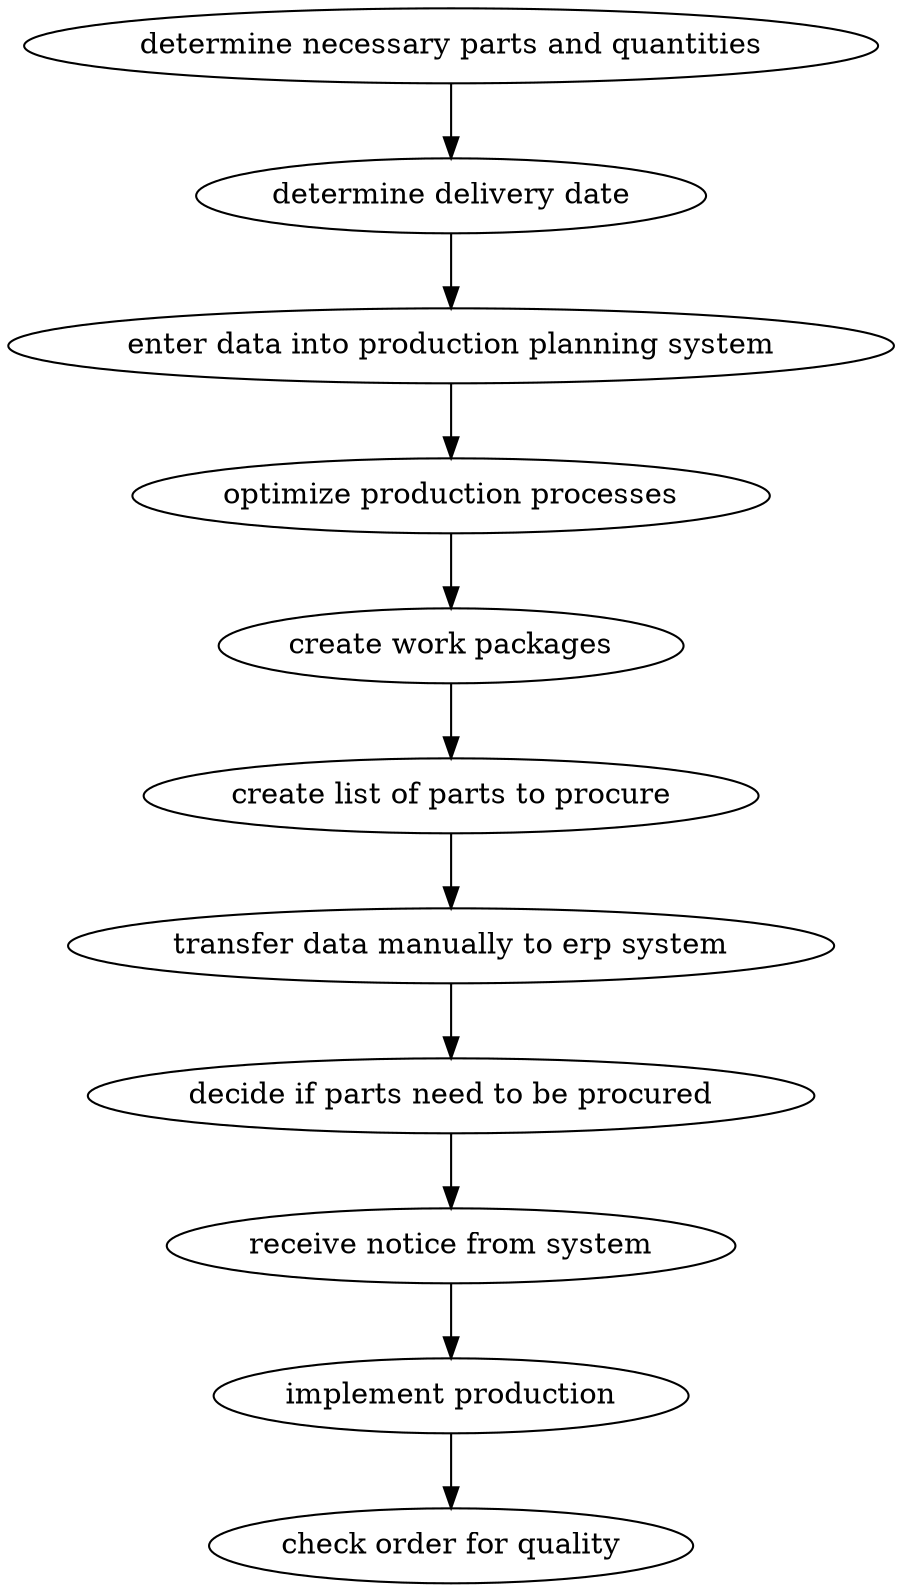 strict digraph "doc-6.3" {
	graph [name="doc-6.3"];
	"determine necessary parts and quantities"	[attrs="{'type': 'Activity', 'label': 'determine necessary parts and quantities'}"];
	"determine delivery date"	[attrs="{'type': 'Activity', 'label': 'determine delivery date'}"];
	"determine necessary parts and quantities" -> "determine delivery date"	[attrs="{'type': 'flow', 'label': 'flow'}"];
	"enter data into production planning system"	[attrs="{'type': 'Activity', 'label': 'enter data into production planning system'}"];
	"determine delivery date" -> "enter data into production planning system"	[attrs="{'type': 'flow', 'label': 'flow'}"];
	"optimize production processes"	[attrs="{'type': 'Activity', 'label': 'optimize production processes'}"];
	"enter data into production planning system" -> "optimize production processes"	[attrs="{'type': 'flow', 'label': 'flow'}"];
	"create work packages"	[attrs="{'type': 'Activity', 'label': 'create work packages'}"];
	"optimize production processes" -> "create work packages"	[attrs="{'type': 'flow', 'label': 'flow'}"];
	"create list of parts to procure"	[attrs="{'type': 'Activity', 'label': 'create list of parts to procure'}"];
	"create work packages" -> "create list of parts to procure"	[attrs="{'type': 'flow', 'label': 'flow'}"];
	"transfer data manually to erp system"	[attrs="{'type': 'Activity', 'label': 'transfer data manually to erp system'}"];
	"create list of parts to procure" -> "transfer data manually to erp system"	[attrs="{'type': 'flow', 'label': 'flow'}"];
	"decide if parts need to be procured"	[attrs="{'type': 'Activity', 'label': 'decide if parts need to be procured'}"];
	"transfer data manually to erp system" -> "decide if parts need to be procured"	[attrs="{'type': 'flow', 'label': 'flow'}"];
	"receive notice from system"	[attrs="{'type': 'Activity', 'label': 'receive notice from system'}"];
	"decide if parts need to be procured" -> "receive notice from system"	[attrs="{'type': 'flow', 'label': 'flow'}"];
	"implement production"	[attrs="{'type': 'Activity', 'label': 'implement production'}"];
	"receive notice from system" -> "implement production"	[attrs="{'type': 'flow', 'label': 'flow'}"];
	"check order for quality"	[attrs="{'type': 'Activity', 'label': 'check order for quality'}"];
	"implement production" -> "check order for quality"	[attrs="{'type': 'flow', 'label': 'flow'}"];
}
